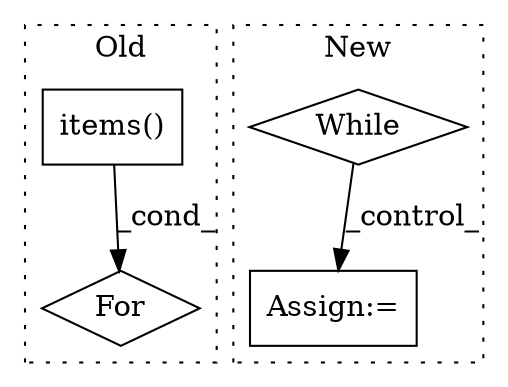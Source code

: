 digraph G {
subgraph cluster0 {
1 [label="items()" a="75" s="2836" l="28" shape="box"];
4 [label="For" a="107" s="2809,2864" l="4,14" shape="diamond"];
label = "Old";
style="dotted";
}
subgraph cluster1 {
2 [label="While" a="52" s="6204,6214" l="6,14" shape="diamond"];
3 [label="Assign:=" a="68" s="6241" l="3" shape="box"];
label = "New";
style="dotted";
}
1 -> 4 [label="_cond_"];
2 -> 3 [label="_control_"];
}